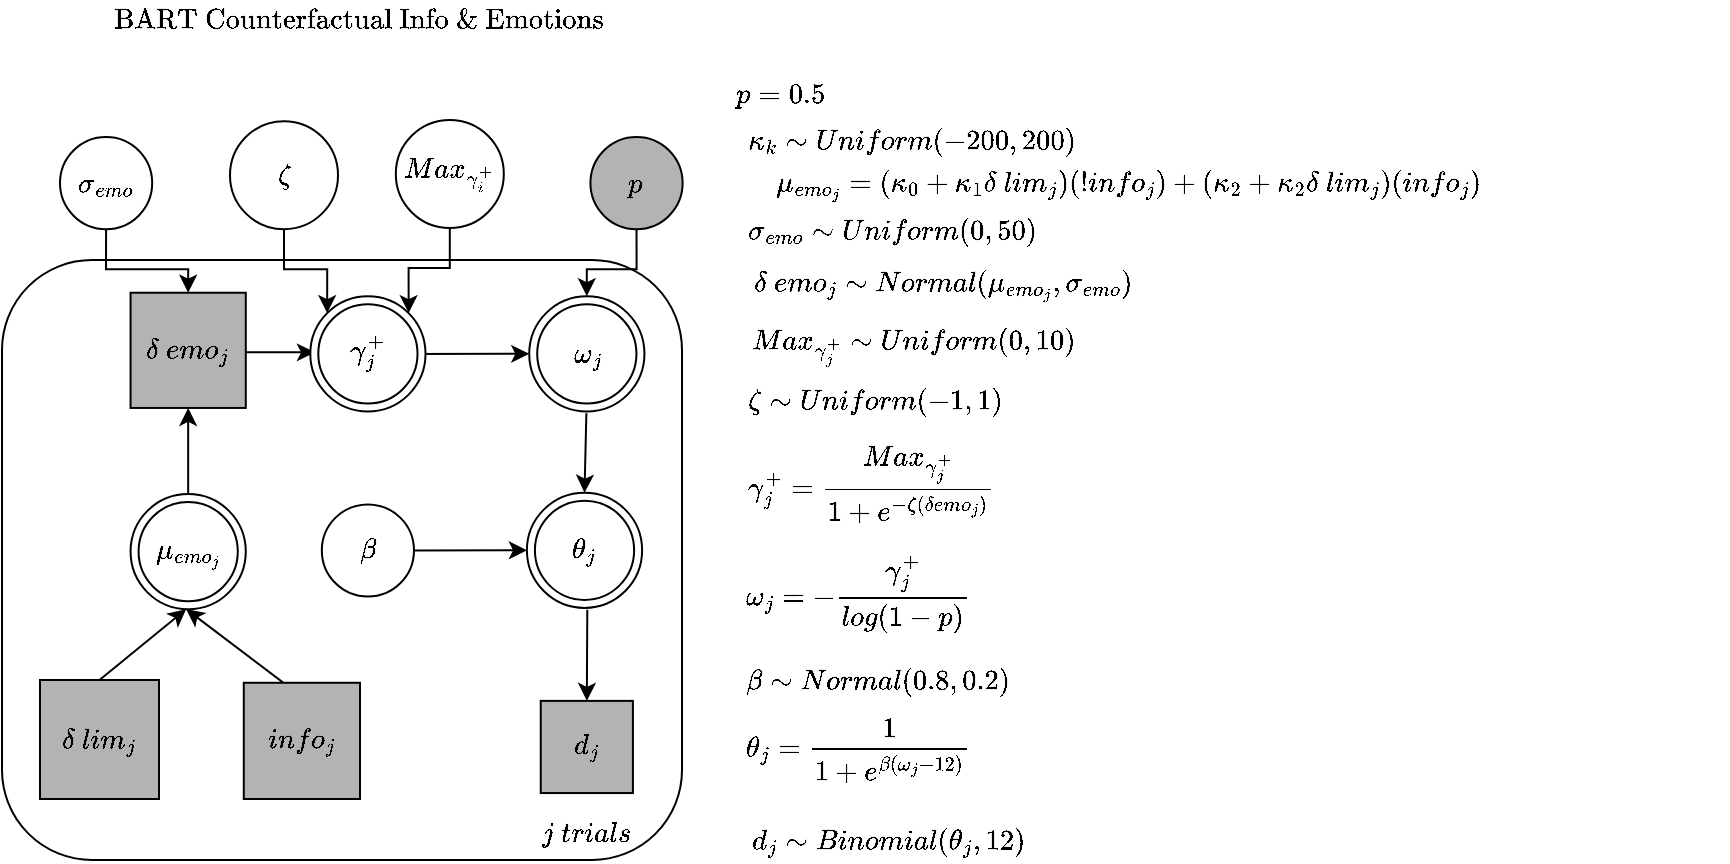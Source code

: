 <mxfile version="14.2.9" type="device"><diagram id="NTHbJXw8iLEUp6K3vq97" name="Page-1"><mxGraphModel dx="1125" dy="670" grid="1" gridSize="10" guides="1" tooltips="1" connect="1" arrows="1" fold="1" page="1" pageScale="1" pageWidth="850" pageHeight="1100" math="1" shadow="0"><root><mxCell id="0"/><mxCell id="1" parent="0"/><mxCell id="t0w7B9E1DOdEznCcyowa-38" value="$$p=0.5$$" style="text;html=1;align=center;verticalAlign=middle;resizable=0;points=[];autosize=1;" parent="1" vertex="1"><mxGeometry x="604" y="136.58" width="70" height="20" as="geometry"/></mxCell><mxCell id="t0w7B9E1DOdEznCcyowa-39" value="$$\theta_{j} = \frac{1}{1+e^{\beta (\omega_j - 12)}}$$" style="text;html=1;align=center;verticalAlign=middle;resizable=0;points=[];autosize=1;" parent="1" vertex="1"><mxGeometry x="528" y="464.58" width="300" height="20" as="geometry"/></mxCell><mxCell id="t0w7B9E1DOdEznCcyowa-40" value="$$d_{j} \sim Binomial(\theta_{j},12)$$" style="text;html=1;align=center;verticalAlign=middle;resizable=0;points=[];autosize=1;" parent="1" vertex="1"><mxGeometry x="588" y="510.58" width="210" height="20" as="geometry"/></mxCell><mxCell id="t0w7B9E1DOdEznCcyowa-41" value="$$\omega_{j} = -\frac{\gamma_j^+}{log(1-p)}$$" style="text;html=1;align=center;verticalAlign=middle;resizable=0;points=[];autosize=1;" parent="1" vertex="1"><mxGeometry x="548" y="386.58" width="260" height="20" as="geometry"/></mxCell><mxCell id="t0w7B9E1DOdEznCcyowa-47" value="$$\delta \ emo_j \sim Normal(\mu_{emo_j},\sigma_{emo})$$" style="text;html=1;align=center;verticalAlign=middle;resizable=0;points=[];autosize=1;" parent="1" vertex="1"><mxGeometry x="555" y="231.58" width="330" height="20" as="geometry"/></mxCell><mxCell id="t0w7B9E1DOdEznCcyowa-48" value="$$\sigma_{emo} \sim Uniform (0,50)$$" style="text;html=1;align=center;verticalAlign=middle;resizable=0;points=[];autosize=1;" parent="1" vertex="1"><mxGeometry x="585" y="205.58" width="220" height="20" as="geometry"/></mxCell><mxCell id="t0w7B9E1DOdEznCcyowa-49" value="$$\mu_{emo_j} = (\kappa_0 + \kappa_1 \delta \ lim_j)(! info_j) + (\kappa_2 + \kappa_2&amp;nbsp; \delta \ lim_j)(info_j) $$" style="text;html=1;align=center;verticalAlign=middle;resizable=0;points=[];autosize=1;" parent="1" vertex="1"><mxGeometry x="513" y="182.08" width="600" height="20" as="geometry"/></mxCell><mxCell id="t0w7B9E1DOdEznCcyowa-53" value="$$\kappa_k \sim Uniform(-200,200)$$" style="text;html=1;align=center;verticalAlign=middle;resizable=0;points=[];autosize=1;" parent="1" vertex="1"><mxGeometry x="595" y="160.58" width="220" height="20" as="geometry"/></mxCell><mxCell id="t0w7B9E1DOdEznCcyowa-57" value="$$\gamma_j^+ = \frac{Max_{\gamma_j^+}}{1+e^{-\zeta(\delta emo_j)}}$$" style="text;html=1;align=center;verticalAlign=middle;resizable=0;points=[];autosize=1;" parent="1" vertex="1"><mxGeometry x="484" y="332.08" width="400" height="20" as="geometry"/></mxCell><mxCell id="hrF3U5irVihkz53RVxAP-8" value="$$Max_{\gamma_j^+} \sim Uniform(0,10)$$" style="text;html=1;align=center;verticalAlign=middle;resizable=0;points=[];autosize=1;" vertex="1" parent="1"><mxGeometry x="580" y="262.58" width="250" height="20" as="geometry"/></mxCell><mxCell id="t0w7B9E1DOdEznCcyowa-1" value="" style="rounded=1;whiteSpace=wrap;html=1;" parent="1" vertex="1"><mxGeometry x="250" y="230" width="340" height="300" as="geometry"/></mxCell><mxCell id="t0w7B9E1DOdEznCcyowa-8" value="$$d_{j}$$" style="whiteSpace=wrap;html=1;aspect=fixed;fillColor=#B3B3B3;" parent="1" vertex="1"><mxGeometry x="519.37" y="450.441" width="46.087" height="46.087" as="geometry"/></mxCell><mxCell id="t0w7B9E1DOdEznCcyowa-9" value="$$\theta_{j}$$" style="ellipse;shape=doubleEllipse;whiteSpace=wrap;html=1;aspect=fixed;fillColor=#FFFFFF;" parent="1" vertex="1"><mxGeometry x="512.457" y="346.356" width="57.609" height="57.609" as="geometry"/></mxCell><mxCell id="t0w7B9E1DOdEznCcyowa-10" value="$$\omega_j$$" style="ellipse;shape=doubleEllipse;whiteSpace=wrap;html=1;aspect=fixed;fillColor=#FFFFFF;" parent="1" vertex="1"><mxGeometry x="513.609" y="248.119" width="57.609" height="57.609" as="geometry"/></mxCell><mxCell id="hrF3U5irVihkz53RVxAP-31" style="edgeStyle=orthogonalEdgeStyle;rounded=0;orthogonalLoop=1;jettySize=auto;html=1;exitX=0.5;exitY=1;exitDx=0;exitDy=0;entryX=0.5;entryY=0;entryDx=0;entryDy=0;" edge="1" parent="1" source="t0w7B9E1DOdEznCcyowa-11" target="t0w7B9E1DOdEznCcyowa-10"><mxGeometry relative="1" as="geometry"/></mxCell><mxCell id="t0w7B9E1DOdEznCcyowa-11" value="$$p$$" style="ellipse;whiteSpace=wrap;html=1;aspect=fixed;fillColor=#B3B3B3;" parent="1" vertex="1"><mxGeometry x="544.217" y="168.5" width="46.087" height="46.087" as="geometry"/></mxCell><mxCell id="t0w7B9E1DOdEznCcyowa-13" value="$$\beta$$" style="ellipse;whiteSpace=wrap;html=1;aspect=fixed;fillColor=#FFFFFF;" parent="1" vertex="1"><mxGeometry x="409.913" y="352.203" width="46.087" height="46.087" as="geometry"/></mxCell><mxCell id="t0w7B9E1DOdEznCcyowa-24" value="" style="endArrow=classic;html=1;entryX=0.5;entryY=0;entryDx=0;entryDy=0;" parent="1" target="t0w7B9E1DOdEznCcyowa-8" edge="1"><mxGeometry x="85" y="130" width="50" height="50" as="geometry"><mxPoint x="542.655" y="404.831" as="sourcePoint"/><mxPoint x="542.079" y="445.938" as="targetPoint"/></mxGeometry></mxCell><mxCell id="t0w7B9E1DOdEznCcyowa-28" value="" style="endArrow=classic;html=1;" parent="1" edge="1"><mxGeometry x="85" y="130" width="50" height="50" as="geometry"><mxPoint x="542.183" y="306.593" as="sourcePoint"/><mxPoint x="541.261" y="346.356" as="targetPoint"/></mxGeometry></mxCell><mxCell id="t0w7B9E1DOdEznCcyowa-30" value="" style="endArrow=classic;html=1;exitX=1;exitY=0.5;exitDx=0;exitDy=0;entryX=0;entryY=0.5;entryDx=0;entryDy=0;" parent="1" source="t0w7B9E1DOdEznCcyowa-13" target="t0w7B9E1DOdEznCcyowa-9" edge="1"><mxGeometry x="85" y="130" width="50" height="50" as="geometry"><mxPoint x="499.783" y="391.966" as="sourcePoint"/><mxPoint x="557.391" y="333.492" as="targetPoint"/></mxGeometry></mxCell><mxCell id="t0w7B9E1DOdEznCcyowa-31" value="$$\delta \ lim_{j}$$" style="whiteSpace=wrap;html=1;aspect=fixed;fillColor=#B3B3B3;" parent="1" vertex="1"><mxGeometry x="269" y="440" width="59.5" height="59.5" as="geometry"/></mxCell><mxCell id="t0w7B9E1DOdEznCcyowa-42" value="" style="endArrow=classic;html=1;exitX=1;exitY=0.5;exitDx=0;exitDy=0;entryX=0;entryY=0.5;entryDx=0;entryDy=0;" parent="1" target="t0w7B9E1DOdEznCcyowa-10" edge="1"><mxGeometry x="85" y="130" width="50" height="50" as="geometry"><mxPoint x="452.543" y="276.958" as="sourcePoint"/><mxPoint x="509.0" y="276.958" as="targetPoint"/></mxGeometry></mxCell><mxCell id="t0w7B9E1DOdEznCcyowa-43" value="" style="endArrow=classic;html=1;exitX=1;exitY=0.5;exitDx=0;exitDy=0;entryX=0.5;entryY=1;entryDx=0;entryDy=0;" parent="1" source="t0w7B9E1DOdEznCcyowa-54" edge="1"><mxGeometry x="84" y="130" width="50" height="50" as="geometry"><mxPoint x="183.087" y="274.432" as="sourcePoint"/><mxPoint x="342.089" y="404.613" as="targetPoint"/></mxGeometry></mxCell><mxCell id="hrF3U5irVihkz53RVxAP-3" style="edgeStyle=orthogonalEdgeStyle;rounded=0;orthogonalLoop=1;jettySize=auto;html=1;entryX=0;entryY=0.5;entryDx=0;entryDy=0;" edge="1" parent="1"><mxGeometry x="85" y="130" as="geometry"><mxPoint x="371.891" y="276.186" as="sourcePoint"/><mxPoint x="406.457" y="276.186" as="targetPoint"/></mxGeometry></mxCell><mxCell id="t0w7B9E1DOdEznCcyowa-45" value="$$\delta \ emo_{j}$$" style="whiteSpace=wrap;html=1;aspect=fixed;fillColor=#B3B3B3;" parent="1" vertex="1"><mxGeometry x="314.283" y="246.364" width="57.609" height="57.609" as="geometry"/></mxCell><mxCell id="hrF3U5irVihkz53RVxAP-16" style="edgeStyle=orthogonalEdgeStyle;rounded=0;orthogonalLoop=1;jettySize=auto;html=1;exitX=0.5;exitY=0;exitDx=0;exitDy=0;entryX=0.5;entryY=1;entryDx=0;entryDy=0;" edge="1" parent="1" source="t0w7B9E1DOdEznCcyowa-52" target="t0w7B9E1DOdEznCcyowa-45"><mxGeometry relative="1" as="geometry"/></mxCell><mxCell id="t0w7B9E1DOdEznCcyowa-52" value="$$\mu_{emo_j}$$" style="ellipse;shape=doubleEllipse;whiteSpace=wrap;html=1;aspect=fixed;fillColor=#FFFFFF;" parent="1" vertex="1"><mxGeometry x="314.284" y="347.004" width="57.609" height="57.609" as="geometry"/></mxCell><mxCell id="t0w7B9E1DOdEznCcyowa-54" value="$$info_{j}$$" style="whiteSpace=wrap;html=1;aspect=fixed;fillColor=#B3B3B3;" parent="1" vertex="1"><mxGeometry x="370.89" y="441.39" width="58.11" height="58.11" as="geometry"/></mxCell><mxCell id="t0w7B9E1DOdEznCcyowa-55" value="" style="endArrow=classic;html=1;exitX=0.5;exitY=0;exitDx=0;exitDy=0;entryX=0.5;entryY=1;entryDx=0;entryDy=0;" parent="1" source="t0w7B9E1DOdEznCcyowa-31" edge="1"><mxGeometry x="84" y="130" width="50" height="50" as="geometry"><mxPoint x="173.87" y="322.381" as="sourcePoint"/><mxPoint x="342.089" y="404.613" as="targetPoint"/></mxGeometry></mxCell><mxCell id="hrF3U5irVihkz53RVxAP-5" value="$$j \ trials$$" style="text;html=1;align=center;verticalAlign=middle;resizable=0;points=[];autosize=1;" vertex="1" parent="1"><mxGeometry x="502.087" y="506.576" width="80" height="20" as="geometry"/></mxCell><mxCell id="hrF3U5irVihkz53RVxAP-7" value="$$\gamma_j^+$$" style="ellipse;shape=doubleEllipse;whiteSpace=wrap;html=1;aspect=fixed;" vertex="1" parent="1"><mxGeometry x="404.152" y="248.119" width="57.609" height="57.609" as="geometry"/></mxCell><mxCell id="hrF3U5irVihkz53RVxAP-32" style="edgeStyle=orthogonalEdgeStyle;rounded=0;orthogonalLoop=1;jettySize=auto;html=1;exitX=0.5;exitY=1;exitDx=0;exitDy=0;entryX=0.5;entryY=0;entryDx=0;entryDy=0;" edge="1" parent="1" source="hrF3U5irVihkz53RVxAP-10" target="t0w7B9E1DOdEznCcyowa-45"><mxGeometry relative="1" as="geometry"/></mxCell><mxCell id="hrF3U5irVihkz53RVxAP-10" value="$$\sigma_{emo}$$" style="ellipse;whiteSpace=wrap;html=1;aspect=fixed;fillColor=#FFFFFF;" vertex="1" parent="1"><mxGeometry x="279.003" y="168.5" width="46.087" height="46.087" as="geometry"/></mxCell><mxCell id="hrF3U5irVihkz53RVxAP-17" value="$$\text{BART Counterfactual Info &amp;amp; Emotions}$$" style="text;html=1;align=center;verticalAlign=middle;resizable=0;points=[];autosize=1;" vertex="1" parent="1"><mxGeometry x="292.5" y="100" width="270" height="20" as="geometry"/></mxCell><mxCell id="hrF3U5irVihkz53RVxAP-18" value="$$\zeta \sim Uniform(-1,1)$$" style="text;html=1;align=center;verticalAlign=middle;resizable=0;points=[];autosize=1;" vertex="1" parent="1"><mxGeometry x="601" y="291.28" width="170" height="20" as="geometry"/></mxCell><mxCell id="hrF3U5irVihkz53RVxAP-29" style="edgeStyle=orthogonalEdgeStyle;rounded=0;orthogonalLoop=1;jettySize=auto;html=1;exitX=0.5;exitY=1;exitDx=0;exitDy=0;entryX=1;entryY=0;entryDx=0;entryDy=0;" edge="1" parent="1" source="hrF3U5irVihkz53RVxAP-23" target="hrF3U5irVihkz53RVxAP-7"><mxGeometry relative="1" as="geometry"/></mxCell><mxCell id="hrF3U5irVihkz53RVxAP-23" value="$$Max_{\gamma_i^+}$$" style="ellipse;whiteSpace=wrap;html=1;aspect=fixed;fillColor=#FFFFFF;" vertex="1" parent="1"><mxGeometry x="446.91" y="160" width="54" height="54" as="geometry"/></mxCell><mxCell id="hrF3U5irVihkz53RVxAP-34" style="edgeStyle=orthogonalEdgeStyle;rounded=0;orthogonalLoop=1;jettySize=auto;html=1;exitX=0.5;exitY=1;exitDx=0;exitDy=0;entryX=0;entryY=0;entryDx=0;entryDy=0;" edge="1" parent="1" source="hrF3U5irVihkz53RVxAP-33" target="hrF3U5irVihkz53RVxAP-7"><mxGeometry relative="1" as="geometry"/></mxCell><mxCell id="hrF3U5irVihkz53RVxAP-33" value="$$\zeta$$" style="ellipse;whiteSpace=wrap;html=1;aspect=fixed;fillColor=#FFFFFF;" vertex="1" parent="1"><mxGeometry x="364" y="160.59" width="54" height="54" as="geometry"/></mxCell><mxCell id="hrF3U5irVihkz53RVxAP-35" value="$$\beta \sim Normal(0.8,0.2)$$" style="text;html=1;align=center;verticalAlign=middle;resizable=0;points=[];autosize=1;" vertex="1" parent="1"><mxGeometry x="598" y="431.48" width="180" height="20" as="geometry"/></mxCell></root></mxGraphModel></diagram></mxfile>